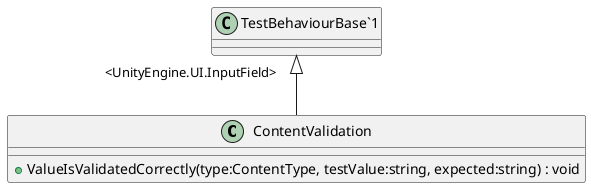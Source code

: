 @startuml
class ContentValidation {
    + ValueIsValidatedCorrectly(type:ContentType, testValue:string, expected:string) : void
}
"TestBehaviourBase`1" "<UnityEngine.UI.InputField>" <|-- ContentValidation
@enduml
